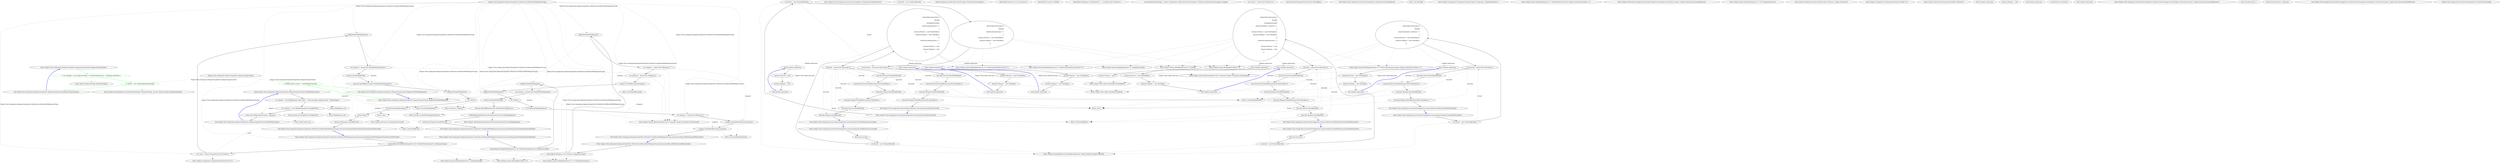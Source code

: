 digraph  {
m0_0 [cluster="Ninject.Tests.Integration.RequestScopeTests.RequestScopeContext.RequestScopeContext()", file="GenericBindings.cs", label="Entry Ninject.Tests.Integration.RequestScopeTests.RequestScopeContext.RequestScopeContext()", span="16-16"];
m0_1 [cluster="Ninject.Tests.Integration.RequestScopeTests.RequestScopeContext.RequestScopeContext()", color=green, community=0, file="GenericBindings.cs", label="0: var settings = new NinjectSettings { CachePruningInterval = TimeSpan.MaxValue }", span="18-18"];
m0_2 [cluster="Ninject.Tests.Integration.RequestScopeTests.RequestScopeContext.RequestScopeContext()", color=green, community=0, file="GenericBindings.cs", label="0: kernel = new StandardKernel(settings)", span="19-19"];
m0_3 [cluster="Ninject.Tests.Integration.RequestScopeTests.RequestScopeContext.RequestScopeContext()", file="GenericBindings.cs", label="Exit Ninject.Tests.Integration.RequestScopeTests.RequestScopeContext.RequestScopeContext()", span="16-16"];
m0_66 [cluster="Ninject.OnePerRequestModule.DeactivateInstancesForCurrentHttpRequest()", file="GenericBindings.cs", label="Entry Ninject.OnePerRequestModule.DeactivateInstancesForCurrentHttpRequest()", span="59-59"];
m0_17 [cluster="HttpContext.cstr", file="GenericBindings.cs", label="Entry HttpContext.cstr", span=""];
m0_9 [cluster="Ninject.Tests.Integration.RequestScopeTests.RequestScopeContext.GetFakeHttpContext()", file="GenericBindings.cs", label="Entry Ninject.Tests.Integration.RequestScopeTests.RequestScopeContext.GetFakeHttpContext()", span="27-27"];
m0_10 [cluster="Ninject.Tests.Integration.RequestScopeTests.RequestScopeContext.GetFakeHttpContext()", file="GenericBindings.cs", label="var request = new HttpRequest(''index.html'', ''http://example.org/index.html'', String.Empty)", span="29-29"];
m0_12 [cluster="Ninject.Tests.Integration.RequestScopeTests.RequestScopeContext.GetFakeHttpContext()", file="GenericBindings.cs", label="return new HttpContext(request, response);", span="31-31"];
m0_11 [cluster="Ninject.Tests.Integration.RequestScopeTests.RequestScopeContext.GetFakeHttpContext()", file="GenericBindings.cs", label="var response = new HttpResponse(new StringWriter())", span="30-30"];
m0_13 [cluster="Ninject.Tests.Integration.RequestScopeTests.RequestScopeContext.GetFakeHttpContext()", file="GenericBindings.cs", label="Exit Ninject.Tests.Integration.RequestScopeTests.RequestScopeContext.GetFakeHttpContext()", span="27-27"];
m0_39 [cluster="Ninject.Tests.Integration.RequestScopeTests.WhenServiceIsBoundWithRequestScope.InstancesAreDisposedWhenRequestEndsAndCacheIsPruned()", file="GenericBindings.cs", label="Entry Ninject.Tests.Integration.RequestScopeTests.WhenServiceIsBoundWithRequestScope.InstancesAreDisposedWhenRequestEndsAndCacheIsPruned()", span="61-61"];
m0_42 [cluster="Ninject.Tests.Integration.RequestScopeTests.WhenServiceIsBoundWithRequestScope.InstancesAreDisposedWhenRequestEndsAndCacheIsPruned()", file="GenericBindings.cs", label="BeginNewFakeWebRequest()", span="66-66"];
m0_46 [cluster="Ninject.Tests.Integration.RequestScopeTests.WhenServiceIsBoundWithRequestScope.InstancesAreDisposedWhenRequestEndsAndCacheIsPruned()", file="GenericBindings.cs", label="BeginNewFakeWebRequest()", span="73-73"];
m0_41 [cluster="Ninject.Tests.Integration.RequestScopeTests.WhenServiceIsBoundWithRequestScope.InstancesAreDisposedWhenRequestEndsAndCacheIsPruned()", file="GenericBindings.cs", label="var cache = kernel.Components.Get<ICache>()", span="64-64"];
m0_43 [cluster="Ninject.Tests.Integration.RequestScopeTests.WhenServiceIsBoundWithRequestScope.InstancesAreDisposedWhenRequestEndsAndCacheIsPruned()", file="GenericBindings.cs", label="var instance = kernel.Get<INotifyWhenDisposed>()", span="68-68"];
m0_45 [cluster="Ninject.Tests.Integration.RequestScopeTests.WhenServiceIsBoundWithRequestScope.InstancesAreDisposedWhenRequestEndsAndCacheIsPruned()", file="GenericBindings.cs", label="instance.ShouldBeInstanceOf<NotifiesWhenDisposed>()", span="71-71"];
m0_47 [cluster="Ninject.Tests.Integration.RequestScopeTests.WhenServiceIsBoundWithRequestScope.InstancesAreDisposedWhenRequestEndsAndCacheIsPruned()", file="GenericBindings.cs", label="GC.Collect()", span="75-75"];
m0_40 [cluster="Ninject.Tests.Integration.RequestScopeTests.WhenServiceIsBoundWithRequestScope.InstancesAreDisposedWhenRequestEndsAndCacheIsPruned()", file="GenericBindings.cs", label="kernel.Bind<INotifyWhenDisposed>().To<NotifiesWhenDisposed>().InRequestScope()", span="63-63"];
m0_49 [cluster="Ninject.Tests.Integration.RequestScopeTests.WhenServiceIsBoundWithRequestScope.InstancesAreDisposedWhenRequestEndsAndCacheIsPruned()", file="GenericBindings.cs", label="cache.Prune()", span="78-78"];
m0_44 [cluster="Ninject.Tests.Integration.RequestScopeTests.WhenServiceIsBoundWithRequestScope.InstancesAreDisposedWhenRequestEndsAndCacheIsPruned()", file="GenericBindings.cs", label="instance.ShouldNotBeNull()", span="70-70"];
m0_50 [cluster="Ninject.Tests.Integration.RequestScopeTests.WhenServiceIsBoundWithRequestScope.InstancesAreDisposedWhenRequestEndsAndCacheIsPruned()", file="GenericBindings.cs", label="instance.IsDisposed.ShouldBeTrue()", span="80-80"];
m0_48 [cluster="Ninject.Tests.Integration.RequestScopeTests.WhenServiceIsBoundWithRequestScope.InstancesAreDisposedWhenRequestEndsAndCacheIsPruned()", file="GenericBindings.cs", label="GC.WaitForPendingFinalizers()", span="76-76"];
m0_51 [cluster="Ninject.Tests.Integration.RequestScopeTests.WhenServiceIsBoundWithRequestScope.InstancesAreDisposedWhenRequestEndsAndCacheIsPruned()", file="GenericBindings.cs", label="Exit Ninject.Tests.Integration.RequestScopeTests.WhenServiceIsBoundWithRequestScope.InstancesAreDisposedWhenRequestEndsAndCacheIsPruned()", span="61-61"];
m0_54 [cluster="Unk.>", file="GenericBindings.cs", label="Entry Unk.>", span=""];
m0_33 [cluster="Ninject.Syntax.IBindingInSyntax<T>.InRequestScope()", file="GenericBindings.cs", label="Entry Ninject.Syntax.IBindingInSyntax<T>.InRequestScope()", span="183-183"];
m0_52 [cluster="Ninject.Components.IComponentContainer.Get<T>()", file="GenericBindings.cs", label="Entry Ninject.Components.IComponentContainer.Get<T>()", span="52-52"];
m0_31 [cluster="Ninject.Syntax.BindingRoot.Bind<T>()", file="GenericBindings.cs", label="Entry Ninject.Syntax.BindingRoot.Bind<T>()", span="27-27"];
m0_53 [cluster="Unk.ShouldNotBeNull", file="GenericBindings.cs", label="Entry Unk.ShouldNotBeNull", span=""];
m0_14 [cluster="HttpRequest.cstr", file="GenericBindings.cs", label="Entry HttpRequest.cstr", span=""];
m0_32 [cluster="Ninject.Syntax.IBindingToSyntax<T>.To<TImplementation>()", file="GenericBindings.cs", label="Entry Ninject.Syntax.IBindingToSyntax<T>.To<TImplementation>()", span="40-40"];
m0_15 [cluster="HttpResponse.cstr", file="GenericBindings.cs", label="Entry HttpResponse.cstr", span=""];
m0_57 [cluster="Ninject.Tests.Integration.RequestScopeTests.WhenServiceIsBoundWithRequestScope.InstancesAreDisposedViaOnePerRequestModule()", file="GenericBindings.cs", label="Entry Ninject.Tests.Integration.RequestScopeTests.WhenServiceIsBoundWithRequestScope.InstancesAreDisposedViaOnePerRequestModule()", span="84-84"];
m0_59 [cluster="Ninject.Tests.Integration.RequestScopeTests.WhenServiceIsBoundWithRequestScope.InstancesAreDisposedViaOnePerRequestModule()", file="GenericBindings.cs", label="BeginNewFakeWebRequest()", span="88-88"];
m0_58 [cluster="Ninject.Tests.Integration.RequestScopeTests.WhenServiceIsBoundWithRequestScope.InstancesAreDisposedViaOnePerRequestModule()", file="GenericBindings.cs", label="kernel.Bind<INotifyWhenDisposed>().To<NotifiesWhenDisposed>().InRequestScope()", span="86-86"];
m0_60 [cluster="Ninject.Tests.Integration.RequestScopeTests.WhenServiceIsBoundWithRequestScope.InstancesAreDisposedViaOnePerRequestModule()", file="GenericBindings.cs", label="var instance = kernel.Get<INotifyWhenDisposed>()", span="90-90"];
m0_61 [cluster="Ninject.Tests.Integration.RequestScopeTests.WhenServiceIsBoundWithRequestScope.InstancesAreDisposedViaOnePerRequestModule()", file="GenericBindings.cs", label="instance.ShouldNotBeNull()", span="92-92"];
m0_62 [cluster="Ninject.Tests.Integration.RequestScopeTests.WhenServiceIsBoundWithRequestScope.InstancesAreDisposedViaOnePerRequestModule()", file="GenericBindings.cs", label="instance.ShouldBeInstanceOf<NotifiesWhenDisposed>()", span="93-93"];
m0_64 [cluster="Ninject.Tests.Integration.RequestScopeTests.WhenServiceIsBoundWithRequestScope.InstancesAreDisposedViaOnePerRequestModule()", file="GenericBindings.cs", label="instance.IsDisposed.ShouldBeTrue()", span="97-97"];
m0_63 [cluster="Ninject.Tests.Integration.RequestScopeTests.WhenServiceIsBoundWithRequestScope.InstancesAreDisposedViaOnePerRequestModule()", file="GenericBindings.cs", label="OnePerRequestModule.DeactivateInstancesForCurrentHttpRequest()", span="95-95"];
m0_65 [cluster="Ninject.Tests.Integration.RequestScopeTests.WhenServiceIsBoundWithRequestScope.InstancesAreDisposedViaOnePerRequestModule()", file="GenericBindings.cs", label="Exit Ninject.Tests.Integration.RequestScopeTests.WhenServiceIsBoundWithRequestScope.InstancesAreDisposedViaOnePerRequestModule()", span="84-84"];
m0_5 [cluster="Ninject.StandardKernel.StandardKernel(Ninject.INinjectSettings, params Ninject.Modules.INinjectModule[])", file="GenericBindings.cs", label="Entry Ninject.StandardKernel.StandardKernel(Ninject.INinjectSettings, params Ninject.Modules.INinjectModule[])", span="43-43"];
m0_34 [cluster="Ninject.Syntax.IResolutionRoot.Get<T>(params Ninject.Parameters.IParameter[])", file="GenericBindings.cs", label="Entry Ninject.Syntax.IResolutionRoot.Get<T>(params Ninject.Parameters.IParameter[])", span="34-34"];
m0_35 [cluster="Unk.ShouldBeSameAs", file="GenericBindings.cs", label="Entry Unk.ShouldBeSameAs", span=""];
m0_38 [cluster="Unk.ShouldNotBeSameAs", file="GenericBindings.cs", label="Entry Unk.ShouldNotBeSameAs", span=""];
m0_18 [cluster="Ninject.Tests.Integration.RequestScopeTests.WhenServiceIsBoundWithRequestScope.InstancesAreReusedWithinSameHttpContext()", file="GenericBindings.cs", label="Entry Ninject.Tests.Integration.RequestScopeTests.WhenServiceIsBoundWithRequestScope.InstancesAreReusedWithinSameHttpContext()", span="38-38"];
m0_20 [cluster="Ninject.Tests.Integration.RequestScopeTests.WhenServiceIsBoundWithRequestScope.InstancesAreReusedWithinSameHttpContext()", file="GenericBindings.cs", label="BeginNewFakeWebRequest()", span="42-42"];
m0_24 [cluster="Ninject.Tests.Integration.RequestScopeTests.WhenServiceIsBoundWithRequestScope.InstancesAreReusedWithinSameHttpContext()", file="GenericBindings.cs", label="BeginNewFakeWebRequest()", span="49-49"];
m0_19 [cluster="Ninject.Tests.Integration.RequestScopeTests.WhenServiceIsBoundWithRequestScope.InstancesAreReusedWithinSameHttpContext()", file="GenericBindings.cs", label="kernel.Bind<IWeapon>().To<Sword>().InRequestScope()", span="40-40"];
m0_21 [cluster="Ninject.Tests.Integration.RequestScopeTests.WhenServiceIsBoundWithRequestScope.InstancesAreReusedWithinSameHttpContext()", file="GenericBindings.cs", label="var weapon1 = kernel.Get<IWeapon>()", span="44-44"];
m0_23 [cluster="Ninject.Tests.Integration.RequestScopeTests.WhenServiceIsBoundWithRequestScope.InstancesAreReusedWithinSameHttpContext()", file="GenericBindings.cs", label="weapon1.ShouldBeSameAs(weapon2)", span="47-47"];
m0_25 [cluster="Ninject.Tests.Integration.RequestScopeTests.WhenServiceIsBoundWithRequestScope.InstancesAreReusedWithinSameHttpContext()", file="GenericBindings.cs", label="GC.Collect()", span="51-51"];
m0_22 [cluster="Ninject.Tests.Integration.RequestScopeTests.WhenServiceIsBoundWithRequestScope.InstancesAreReusedWithinSameHttpContext()", file="GenericBindings.cs", label="var weapon2 = kernel.Get<IWeapon>()", span="45-45"];
m0_27 [cluster="Ninject.Tests.Integration.RequestScopeTests.WhenServiceIsBoundWithRequestScope.InstancesAreReusedWithinSameHttpContext()", file="GenericBindings.cs", label="var weapon3 = kernel.Get<IWeapon>()", span="54-54"];
m0_28 [cluster="Ninject.Tests.Integration.RequestScopeTests.WhenServiceIsBoundWithRequestScope.InstancesAreReusedWithinSameHttpContext()", file="GenericBindings.cs", label="weapon3.ShouldNotBeSameAs(weapon1)", span="56-56"];
m0_26 [cluster="Ninject.Tests.Integration.RequestScopeTests.WhenServiceIsBoundWithRequestScope.InstancesAreReusedWithinSameHttpContext()", file="GenericBindings.cs", label="GC.WaitForPendingFinalizers()", span="52-52"];
m0_29 [cluster="Ninject.Tests.Integration.RequestScopeTests.WhenServiceIsBoundWithRequestScope.InstancesAreReusedWithinSameHttpContext()", file="GenericBindings.cs", label="weapon3.ShouldNotBeSameAs(weapon2)", span="57-57"];
m0_30 [cluster="Ninject.Tests.Integration.RequestScopeTests.WhenServiceIsBoundWithRequestScope.InstancesAreReusedWithinSameHttpContext()", file="GenericBindings.cs", label="Exit Ninject.Tests.Integration.RequestScopeTests.WhenServiceIsBoundWithRequestScope.InstancesAreReusedWithinSameHttpContext()", span="38-38"];
m0_36 [cluster="System.GC.Collect()", file="GenericBindings.cs", label="Entry System.GC.Collect()", span="0-0"];
m0_37 [cluster="System.GC.WaitForPendingFinalizers()", file="GenericBindings.cs", label="Entry System.GC.WaitForPendingFinalizers()", span="0-0"];
m0_16 [cluster="System.IO.StringWriter.StringWriter()", file="GenericBindings.cs", label="Entry System.IO.StringWriter.StringWriter()", span="0-0"];
m0_56 [cluster="Unk.ShouldBeTrue", file="GenericBindings.cs", label="Entry Unk.ShouldBeTrue", span=""];
m0_4 [cluster="Ninject.NinjectSettings.NinjectSettings()", file="GenericBindings.cs", label="Entry Ninject.NinjectSettings.NinjectSettings()", span="19-19"];
m0_55 [cluster="Ninject.Activation.Caching.ICache.Prune()", file="GenericBindings.cs", label="Entry Ninject.Activation.Caching.ICache.Prune()", span="50-50"];
m0_6 [cluster="Ninject.Tests.Integration.RequestScopeTests.RequestScopeContext.BeginNewFakeWebRequest()", file="GenericBindings.cs", label="Entry Ninject.Tests.Integration.RequestScopeTests.RequestScopeContext.BeginNewFakeWebRequest()", span="22-22"];
m0_7 [cluster="Ninject.Tests.Integration.RequestScopeTests.RequestScopeContext.BeginNewFakeWebRequest()", color=green, community=0, file="GenericBindings.cs", label="0: HttpContext.Current = GetFakeHttpContext()", span="24-24"];
m0_8 [cluster="Ninject.Tests.Integration.RequestScopeTests.RequestScopeContext.BeginNewFakeWebRequest()", file="GenericBindings.cs", label="Exit Ninject.Tests.Integration.RequestScopeTests.RequestScopeContext.BeginNewFakeWebRequest()", span="22-22"];
m0_67 [file="GenericBindings.cs", label="Ninject.Tests.Integration.RequestScopeTests.RequestScopeContext", span=""];
m0_68 [file="GenericBindings.cs", label="Ninject.Tests.Integration.RequestScopeTests.WhenServiceIsBoundWithRequestScope", span=""];
m2_49 [cluster="Ninject.Syntax.IBindingOnSyntax<T>.OnDeactivation(System.Action<T>)", file="IResolutionRoot.cs", label="Entry Ninject.Syntax.IBindingOnSyntax<T>.OnDeactivation(System.Action<T>)", span="277-277"];
m2_79 [cluster="Ninject.Tests.Integration.ActivationStrategyTests.ObjectsActivatedOnlyOnce()", file="IResolutionRoot.cs", label="Entry Ninject.Tests.Integration.ActivationStrategyTests.ObjectsActivatedOnlyOnce()", span="114-114"];
m2_80 [cluster="Ninject.Tests.Integration.ActivationStrategyTests.ObjectsActivatedOnlyOnce()", file="IResolutionRoot.cs", label="var kernel = new StandardKernel()", span="116-116"];
m2_81 [cluster="Ninject.Tests.Integration.ActivationStrategyTests.ObjectsActivatedOnlyOnce()", file="IResolutionRoot.cs", label="kernel.Components.Add<IActivationStrategy, TestActivationStrategy>()", span="118-118"];
m2_82 [cluster="Ninject.Tests.Integration.ActivationStrategyTests.ObjectsActivatedOnlyOnce()", file="IResolutionRoot.cs", label="kernel.Bind<IWarrior>().To<Samurai>()", span="119-119"];
m2_83 [cluster="Ninject.Tests.Integration.ActivationStrategyTests.ObjectsActivatedOnlyOnce()", file="IResolutionRoot.cs", label="kernel.Bind<Sword>().ToSelf()", span="120-120"];
m2_84 [cluster="Ninject.Tests.Integration.ActivationStrategyTests.ObjectsActivatedOnlyOnce()", file="IResolutionRoot.cs", label="kernel.Bind<IWeapon>().ToMethod(ctx => ctx.Kernel.Get<Sword>())", span="121-121"];
m2_85 [cluster="Ninject.Tests.Integration.ActivationStrategyTests.ObjectsActivatedOnlyOnce()", file="IResolutionRoot.cs", label="var testActivationStrategy = kernel.Components.GetAll<IActivationStrategy>().OfType<TestActivationStrategy>().Single()", span="122-122"];
m2_86 [cluster="Ninject.Tests.Integration.ActivationStrategyTests.ObjectsActivatedOnlyOnce()", file="IResolutionRoot.cs", label="var warrior = kernel.Get<IWarrior>()", span="124-124"];
m2_87 [cluster="Ninject.Tests.Integration.ActivationStrategyTests.ObjectsActivatedOnlyOnce()", file="IResolutionRoot.cs", label="testActivationStrategy.ActivationCount.ShouldBe(2)", span="126-126"];
m2_88 [cluster="Ninject.Tests.Integration.ActivationStrategyTests.ObjectsActivatedOnlyOnce()", file="IResolutionRoot.cs", label="Exit Ninject.Tests.Integration.ActivationStrategyTests.ObjectsActivatedOnlyOnce()", span="114-114"];
m2_22 [cluster="Ninject.Tests.Integration.ActivationStrategyTests.InstanceIsActivatedOnCreationWithContext()", file="IResolutionRoot.cs", label="Entry Ninject.Tests.Integration.ActivationStrategyTests.InstanceIsActivatedOnCreationWithContext()", span="33-33"];
m2_23 [cluster="Ninject.Tests.Integration.ActivationStrategyTests.InstanceIsActivatedOnCreationWithContext()", file="IResolutionRoot.cs", label="var kernel = new StandardKernel()", span="35-35"];
m2_24 [cluster="Ninject.Tests.Integration.ActivationStrategyTests.InstanceIsActivatedOnCreationWithContext()", file="IResolutionRoot.cs", label="kernel.Bind<Barracks>()\r\n                    .ToSelf()\r\n                    .OnActivation((ctx, instance) =>\r\n                    {\r\n                        instance.Warrior = new FootSoldier();\r\n                        instance.Weapon = new Shuriken();\r\n                    })", span="37-43"];
m2_25 [cluster="Ninject.Tests.Integration.ActivationStrategyTests.InstanceIsActivatedOnCreationWithContext()", file="IResolutionRoot.cs", label="var barracks = kernel.Get<Barracks>()", span="45-45"];
m2_26 [cluster="Ninject.Tests.Integration.ActivationStrategyTests.InstanceIsActivatedOnCreationWithContext()", file="IResolutionRoot.cs", label="barracks.Warrior.ShouldNotBeNull()", span="46-46"];
m2_27 [cluster="Ninject.Tests.Integration.ActivationStrategyTests.InstanceIsActivatedOnCreationWithContext()", file="IResolutionRoot.cs", label="barracks.Warrior.ShouldBeInstanceOf<FootSoldier>()", span="47-47"];
m2_28 [cluster="Ninject.Tests.Integration.ActivationStrategyTests.InstanceIsActivatedOnCreationWithContext()", file="IResolutionRoot.cs", label="barracks.Weapon.ShouldNotBeNull()", span="48-48"];
m2_29 [cluster="Ninject.Tests.Integration.ActivationStrategyTests.InstanceIsActivatedOnCreationWithContext()", file="IResolutionRoot.cs", label="barracks.Weapon.ShouldBeInstanceOf<Shuriken>()", span="49-49"];
m2_30 [cluster="Ninject.Tests.Integration.ActivationStrategyTests.InstanceIsActivatedOnCreationWithContext()", file="IResolutionRoot.cs", label="Exit Ninject.Tests.Integration.ActivationStrategyTests.InstanceIsActivatedOnCreationWithContext()", span="33-33"];
m2_15 [cluster="Unk.>", file="IResolutionRoot.cs", label="Entry Unk.>", span=""];
m2_95 [cluster="Unk.ShouldBe", file="IResolutionRoot.cs", label="Entry Unk.ShouldBe", span=""];
m2_48 [cluster="Ninject.Syntax.IBindingInSyntax<T>.InSingletonScope()", file="IResolutionRoot.cs", label="Entry Ninject.Syntax.IBindingInSyntax<T>.InSingletonScope()", span="165-165"];
m2_10 [cluster="Ninject.Syntax.BindingRoot.Bind<T>()", file="IResolutionRoot.cs", label="Entry Ninject.Syntax.BindingRoot.Bind<T>()", span="27-27"];
m2_89 [cluster="Ninject.Components.IComponentContainer.Add<TComponent, TImplementation>()", file="IResolutionRoot.cs", label="Entry Ninject.Components.IComponentContainer.Add<TComponent, TImplementation>()", span="31-31"];
m2_91 [cluster="Ninject.Syntax.IBindingToSyntax<T>.ToMethod(System.Func<Ninject.Activation.IContext, T>)", file="IResolutionRoot.cs", label="Entry Ninject.Syntax.IBindingToSyntax<T>.ToMethod(System.Func<Ninject.Activation.IContext, T>)", span="72-72"];
m2_14 [cluster="Unk.ShouldNotBeNull", file="IResolutionRoot.cs", label="Entry Unk.ShouldNotBeNull", span=""];
m2_103 [cluster="Ninject.Activation.Strategies.ActivationStrategy.Activate(Ninject.Activation.IContext, Ninject.Activation.InstanceReference)", file="IResolutionRoot.cs", label="Entry Ninject.Activation.Strategies.ActivationStrategy.Activate(Ninject.Activation.IContext, Ninject.Activation.InstanceReference)", span="27-27"];
m2_90 [cluster="Ninject.Syntax.IBindingToSyntax<T>.To<TImplementation>()", file="IResolutionRoot.cs", label="Entry Ninject.Syntax.IBindingToSyntax<T>.To<TImplementation>()", span="40-40"];
m2_94 [cluster="System.Collections.Generic.IEnumerable<TSource>.Single<TSource>()", file="IResolutionRoot.cs", label="Entry System.Collections.Generic.IEnumerable<TSource>.Single<TSource>()", span="0-0"];
m2_31 [cluster="Ninject.Syntax.IBindingOnSyntax<T>.OnActivation(System.Action<Ninject.Activation.IContext, T>)", file="IResolutionRoot.cs", label="Entry Ninject.Syntax.IBindingOnSyntax<T>.OnActivation(System.Action<Ninject.Activation.IContext, T>)", span="271-271"];
m2_0 [cluster="Ninject.Tests.Integration.ActivationStrategyTests.InstanceIsActivatedOnCreation()", file="IResolutionRoot.cs", label="Entry Ninject.Tests.Integration.ActivationStrategyTests.InstanceIsActivatedOnCreation()", span="12-12"];
m2_1 [cluster="Ninject.Tests.Integration.ActivationStrategyTests.InstanceIsActivatedOnCreation()", file="IResolutionRoot.cs", label="var kernel = new StandardKernel()", span="14-14"];
m2_2 [cluster="Ninject.Tests.Integration.ActivationStrategyTests.InstanceIsActivatedOnCreation()", file="IResolutionRoot.cs", label="kernel.Bind<Barracks>()\r\n                    .ToSelf()\r\n                    .OnActivation(instance =>\r\n                                    {\r\n                                        instance.Warrior = new FootSoldier();\r\n                                        instance.Weapon = new Shuriken();\r\n                                    })", span="16-22"];
m2_3 [cluster="Ninject.Tests.Integration.ActivationStrategyTests.InstanceIsActivatedOnCreation()", file="IResolutionRoot.cs", label="var barracks = kernel.Get<Barracks>()", span="24-24"];
m2_4 [cluster="Ninject.Tests.Integration.ActivationStrategyTests.InstanceIsActivatedOnCreation()", file="IResolutionRoot.cs", label="barracks.Warrior.ShouldNotBeNull()", span="25-25"];
m2_5 [cluster="Ninject.Tests.Integration.ActivationStrategyTests.InstanceIsActivatedOnCreation()", file="IResolutionRoot.cs", label="barracks.Warrior.ShouldBeInstanceOf<FootSoldier>()", span="26-26"];
m2_6 [cluster="Ninject.Tests.Integration.ActivationStrategyTests.InstanceIsActivatedOnCreation()", file="IResolutionRoot.cs", label="barracks.Weapon.ShouldNotBeNull()", span="27-27"];
m2_7 [cluster="Ninject.Tests.Integration.ActivationStrategyTests.InstanceIsActivatedOnCreation()", file="IResolutionRoot.cs", label="barracks.Weapon.ShouldBeInstanceOf<Shuriken>()", span="28-28"];
m2_8 [cluster="Ninject.Tests.Integration.ActivationStrategyTests.InstanceIsActivatedOnCreation()", file="IResolutionRoot.cs", label="Exit Ninject.Tests.Integration.ActivationStrategyTests.InstanceIsActivatedOnCreation()", span="12-12"];
m2_92 [cluster="Ninject.Components.IComponentContainer.GetAll<T>()", file="IResolutionRoot.cs", label="Entry Ninject.Components.IComponentContainer.GetAll<T>()", span="59-59"];
m2_9 [cluster="Ninject.StandardKernel.StandardKernel(params Ninject.Modules.INinjectModule[])", file="IResolutionRoot.cs", label="Entry Ninject.StandardKernel.StandardKernel(params Ninject.Modules.INinjectModule[])", span="36-36"];
m2_21 [cluster="Ninject.Tests.Fakes.Shuriken.Shuriken()", file="IResolutionRoot.cs", label="Entry Ninject.Tests.Fakes.Shuriken.Shuriken()", span="4-4"];
m2_13 [cluster="Ninject.Syntax.IResolutionRoot.Get<T>(params Ninject.Parameters.IParameter[])", file="IResolutionRoot.cs", label="Entry Ninject.Syntax.IResolutionRoot.Get<T>(params Ninject.Parameters.IParameter[])", span="34-34"];
m2_11 [cluster="Ninject.Syntax.IBindingToSyntax<T>.ToSelf()", file="IResolutionRoot.cs", label="Entry Ninject.Syntax.IBindingToSyntax<T>.ToSelf()", span="34-34"];
m2_12 [cluster="Ninject.Syntax.IBindingOnSyntax<T>.OnActivation(System.Action<T>)", file="IResolutionRoot.cs", label="Entry Ninject.Syntax.IBindingOnSyntax<T>.OnActivation(System.Action<T>)", span="266-266"];
m2_93 [cluster="System.Collections.IEnumerable.OfType<TResult>()", file="IResolutionRoot.cs", label="Entry System.Collections.IEnumerable.OfType<TResult>()", span="0-0"];
m2_96 [cluster="lambda expression", file="IResolutionRoot.cs", label="Entry lambda expression", span="121-121"];
m2_16 [cluster="lambda expression", file="IResolutionRoot.cs", label="Entry lambda expression", span="18-22"];
m2_17 [cluster="lambda expression", file="IResolutionRoot.cs", label="instance.Warrior = new FootSoldier()", span="20-20"];
m2_18 [cluster="lambda expression", file="IResolutionRoot.cs", label="instance.Weapon = new Shuriken()", span="21-21"];
m2_19 [cluster="lambda expression", file="IResolutionRoot.cs", label="Exit lambda expression", span="18-22"];
m2_32 [cluster="lambda expression", file="IResolutionRoot.cs", label="Entry lambda expression", span="39-43"];
m2_33 [cluster="lambda expression", file="IResolutionRoot.cs", label="instance.Warrior = new FootSoldier()", span="41-41"];
m2_34 [cluster="lambda expression", file="IResolutionRoot.cs", label="instance.Weapon = new Shuriken()", span="42-42"];
m2_35 [cluster="lambda expression", file="IResolutionRoot.cs", label="Exit lambda expression", span="39-43"];
m2_51 [cluster="lambda expression", file="IResolutionRoot.cs", label="Entry lambda expression", span="62-66"];
m2_55 [cluster="lambda expression", file="IResolutionRoot.cs", label="Entry lambda expression", span="67-71"];
m2_52 [cluster="lambda expression", file="IResolutionRoot.cs", label="instance.Warrior = new FootSoldier()", span="64-64"];
m2_53 [cluster="lambda expression", file="IResolutionRoot.cs", label="instance.Weapon = new Shuriken()", span="65-65"];
m2_54 [cluster="lambda expression", file="IResolutionRoot.cs", label="Exit lambda expression", span="62-66"];
m2_56 [cluster="lambda expression", file="IResolutionRoot.cs", label="instance.Warrior = null", span="69-69"];
m2_57 [cluster="lambda expression", file="IResolutionRoot.cs", label="instance.Weapon = null", span="70-70"];
m2_58 [cluster="lambda expression", file="IResolutionRoot.cs", label="Exit lambda expression", span="67-71"];
m2_71 [cluster="lambda expression", file="IResolutionRoot.cs", label="Entry lambda expression", span="92-96"];
m2_75 [cluster="lambda expression", file="IResolutionRoot.cs", label="Entry lambda expression", span="97-101"];
m2_72 [cluster="lambda expression", file="IResolutionRoot.cs", label="instance.Warrior = new FootSoldier()", span="94-94"];
m2_73 [cluster="lambda expression", file="IResolutionRoot.cs", label="instance.Weapon = new Shuriken()", span="95-95"];
m2_74 [cluster="lambda expression", file="IResolutionRoot.cs", label="Exit lambda expression", span="92-96"];
m2_76 [cluster="lambda expression", file="IResolutionRoot.cs", label="instance.Warrior = null", span="99-99"];
m2_77 [cluster="lambda expression", file="IResolutionRoot.cs", label="instance.Weapon = null", span="100-100"];
m2_78 [cluster="lambda expression", file="IResolutionRoot.cs", label="Exit lambda expression", span="97-101"];
m2_97 [cluster="lambda expression", file="IResolutionRoot.cs", label="ctx.Kernel.Get<Sword>()", span="121-121"];
m2_98 [cluster="lambda expression", file="IResolutionRoot.cs", label="Exit lambda expression", span="121-121"];
m2_20 [cluster="Ninject.Tests.Fakes.FootSoldier.FootSoldier()", file="IResolutionRoot.cs", label="Entry Ninject.Tests.Fakes.FootSoldier.FootSoldier()", span="2-2"];
m2_36 [cluster="Ninject.Tests.Integration.ActivationStrategyTests.InstanceIsDeactivatedWhenItLeavesScope()", file="IResolutionRoot.cs", label="Entry Ninject.Tests.Integration.ActivationStrategyTests.InstanceIsDeactivatedWhenItLeavesScope()", span="54-54"];
m2_37 [cluster="Ninject.Tests.Integration.ActivationStrategyTests.InstanceIsDeactivatedWhenItLeavesScope()", file="IResolutionRoot.cs", label="Barracks barracks", span="56-56"];
m2_38 [cluster="Ninject.Tests.Integration.ActivationStrategyTests.InstanceIsDeactivatedWhenItLeavesScope()", file="IResolutionRoot.cs", label="var kernel = new StandardKernel()", span="57-57"];
m2_39 [cluster="Ninject.Tests.Integration.ActivationStrategyTests.InstanceIsDeactivatedWhenItLeavesScope()", file="IResolutionRoot.cs", label="kernel.Bind<Barracks>()\r\n                    .ToSelf()\r\n                    .InSingletonScope()\r\n                    .OnActivation(instance =>\r\n                                    {\r\n                                        instance.Warrior = new FootSoldier();\r\n                                        instance.Weapon = new Shuriken();\r\n                                    })\r\n                    .OnDeactivation(instance =>\r\n                                    {\r\n                                        instance.Warrior = null;\r\n                                        instance.Weapon = null;\r\n                                    })", span="59-71"];
m2_40 [cluster="Ninject.Tests.Integration.ActivationStrategyTests.InstanceIsDeactivatedWhenItLeavesScope()", file="IResolutionRoot.cs", label="barracks = kernel.Get<Barracks>()", span="73-73"];
m2_41 [cluster="Ninject.Tests.Integration.ActivationStrategyTests.InstanceIsDeactivatedWhenItLeavesScope()", file="IResolutionRoot.cs", label="barracks.Warrior.ShouldNotBeNull()", span="74-74"];
m2_42 [cluster="Ninject.Tests.Integration.ActivationStrategyTests.InstanceIsDeactivatedWhenItLeavesScope()", file="IResolutionRoot.cs", label="barracks.Warrior.ShouldBeInstanceOf<FootSoldier>()", span="75-75"];
m2_43 [cluster="Ninject.Tests.Integration.ActivationStrategyTests.InstanceIsDeactivatedWhenItLeavesScope()", file="IResolutionRoot.cs", label="barracks.Weapon.ShouldNotBeNull()", span="76-76"];
m2_44 [cluster="Ninject.Tests.Integration.ActivationStrategyTests.InstanceIsDeactivatedWhenItLeavesScope()", file="IResolutionRoot.cs", label="barracks.Weapon.ShouldBeInstanceOf<Shuriken>()", span="77-77"];
m2_45 [cluster="Ninject.Tests.Integration.ActivationStrategyTests.InstanceIsDeactivatedWhenItLeavesScope()", file="IResolutionRoot.cs", label="barracks.Warrior.ShouldBeNull()", span="79-79"];
m2_46 [cluster="Ninject.Tests.Integration.ActivationStrategyTests.InstanceIsDeactivatedWhenItLeavesScope()", file="IResolutionRoot.cs", label="barracks.Weapon.ShouldBeNull()", span="80-80"];
m2_47 [cluster="Ninject.Tests.Integration.ActivationStrategyTests.InstanceIsDeactivatedWhenItLeavesScope()", file="IResolutionRoot.cs", label="Exit Ninject.Tests.Integration.ActivationStrategyTests.InstanceIsDeactivatedWhenItLeavesScope()", span="54-54"];
m2_59 [cluster="Ninject.Tests.Integration.ActivationStrategyTests.InstanceIsDeactivatedWhenItLeavesScopeWithContext()", file="IResolutionRoot.cs", label="Entry Ninject.Tests.Integration.ActivationStrategyTests.InstanceIsDeactivatedWhenItLeavesScopeWithContext()", span="84-84"];
m2_60 [cluster="Ninject.Tests.Integration.ActivationStrategyTests.InstanceIsDeactivatedWhenItLeavesScopeWithContext()", file="IResolutionRoot.cs", label="Barracks barracks", span="86-86"];
m2_61 [cluster="Ninject.Tests.Integration.ActivationStrategyTests.InstanceIsDeactivatedWhenItLeavesScopeWithContext()", file="IResolutionRoot.cs", label="var kernel = new StandardKernel()", span="87-87"];
m2_62 [cluster="Ninject.Tests.Integration.ActivationStrategyTests.InstanceIsDeactivatedWhenItLeavesScopeWithContext()", file="IResolutionRoot.cs", label="kernel.Bind<Barracks>()\r\n                    .ToSelf()\r\n                    .InSingletonScope()\r\n                    .OnActivation((ctx, instance) =>\r\n                    {\r\n                        instance.Warrior = new FootSoldier();\r\n                        instance.Weapon = new Shuriken();\r\n                    })\r\n                    .OnDeactivation(instance =>\r\n                    {\r\n                        instance.Warrior = null;\r\n                        instance.Weapon = null;\r\n                    })", span="89-101"];
m2_63 [cluster="Ninject.Tests.Integration.ActivationStrategyTests.InstanceIsDeactivatedWhenItLeavesScopeWithContext()", file="IResolutionRoot.cs", label="barracks = kernel.Get<Barracks>()", span="103-103"];
m2_64 [cluster="Ninject.Tests.Integration.ActivationStrategyTests.InstanceIsDeactivatedWhenItLeavesScopeWithContext()", file="IResolutionRoot.cs", label="barracks.Warrior.ShouldNotBeNull()", span="104-104"];
m2_65 [cluster="Ninject.Tests.Integration.ActivationStrategyTests.InstanceIsDeactivatedWhenItLeavesScopeWithContext()", file="IResolutionRoot.cs", label="barracks.Warrior.ShouldBeInstanceOf<FootSoldier>()", span="105-105"];
m2_66 [cluster="Ninject.Tests.Integration.ActivationStrategyTests.InstanceIsDeactivatedWhenItLeavesScopeWithContext()", file="IResolutionRoot.cs", label="barracks.Weapon.ShouldNotBeNull()", span="106-106"];
m2_67 [cluster="Ninject.Tests.Integration.ActivationStrategyTests.InstanceIsDeactivatedWhenItLeavesScopeWithContext()", file="IResolutionRoot.cs", label="barracks.Weapon.ShouldBeInstanceOf<Shuriken>()", span="107-107"];
m2_68 [cluster="Ninject.Tests.Integration.ActivationStrategyTests.InstanceIsDeactivatedWhenItLeavesScopeWithContext()", file="IResolutionRoot.cs", label="barracks.Warrior.ShouldBeNull()", span="109-109"];
m2_69 [cluster="Ninject.Tests.Integration.ActivationStrategyTests.InstanceIsDeactivatedWhenItLeavesScopeWithContext()", file="IResolutionRoot.cs", label="barracks.Weapon.ShouldBeNull()", span="110-110"];
m2_70 [cluster="Ninject.Tests.Integration.ActivationStrategyTests.InstanceIsDeactivatedWhenItLeavesScopeWithContext()", file="IResolutionRoot.cs", label="Exit Ninject.Tests.Integration.ActivationStrategyTests.InstanceIsDeactivatedWhenItLeavesScopeWithContext()", span="84-84"];
m2_50 [cluster="Unk.ShouldBeNull", file="IResolutionRoot.cs", label="Entry Unk.ShouldBeNull", span=""];
m2_99 [cluster="Ninject.Tests.Integration.ActivationStrategyTests.TestActivationStrategy.Activate(Ninject.Activation.IContext, Ninject.Activation.InstanceReference)", file="IResolutionRoot.cs", label="Entry Ninject.Tests.Integration.ActivationStrategyTests.TestActivationStrategy.Activate(Ninject.Activation.IContext, Ninject.Activation.InstanceReference)", span="142-142"];
m2_100 [cluster="Ninject.Tests.Integration.ActivationStrategyTests.TestActivationStrategy.Activate(Ninject.Activation.IContext, Ninject.Activation.InstanceReference)", file="IResolutionRoot.cs", label="this.activationCount++", span="144-144"];
m2_101 [cluster="Ninject.Tests.Integration.ActivationStrategyTests.TestActivationStrategy.Activate(Ninject.Activation.IContext, Ninject.Activation.InstanceReference)", file="IResolutionRoot.cs", label="base.Activate(context, reference)", span="145-145"];
m2_102 [cluster="Ninject.Tests.Integration.ActivationStrategyTests.TestActivationStrategy.Activate(Ninject.Activation.IContext, Ninject.Activation.InstanceReference)", file="IResolutionRoot.cs", label="Exit Ninject.Tests.Integration.ActivationStrategyTests.TestActivationStrategy.Activate(Ninject.Activation.IContext, Ninject.Activation.InstanceReference)", span="142-142"];
m2_104 [file="IResolutionRoot.cs", label="Ninject.Tests.Integration.ActivationStrategyTests.TestActivationStrategy", span=""];
m0_0 -> m0_1  [color=green, key=0, style=solid];
m0_1 -> m0_2  [color=green, key=0, style=solid];
m0_1 -> m0_4  [color=green, key=2, style=dotted];
m0_2 -> m0_3  [color=green, key=0, style=solid];
m0_2 -> m0_5  [color=green, key=2, style=dotted];
m0_3 -> m0_0  [color=blue, key=0, style=bold];
m0_9 -> m0_10  [key=0, style=solid];
m0_10 -> m0_11  [key=0, style=solid];
m0_10 -> m0_14  [key=2, style=dotted];
m0_10 -> m0_12  [color=darkseagreen4, key=1, label=request, style=dashed];
m0_12 -> m0_13  [key=0, style=solid];
m0_12 -> m0_17  [key=2, style=dotted];
m0_11 -> m0_12  [key=0, style=solid];
m0_11 -> m0_15  [key=2, style=dotted];
m0_11 -> m0_16  [key=2, style=dotted];
m0_13 -> m0_9  [color=blue, key=0, style=bold];
m0_39 -> m0_40  [key=0, style=solid];
m0_42 -> m0_6  [key=2, style=dotted];
m0_42 -> m0_43  [key=0, style=solid];
m0_46 -> m0_6  [key=2, style=dotted];
m0_46 -> m0_47  [key=0, style=solid];
m0_41 -> m0_42  [key=0, style=solid];
m0_41 -> m0_52  [key=2, style=dotted];
m0_41 -> m0_49  [color=darkseagreen4, key=1, label=cache, style=dashed];
m0_43 -> m0_44  [key=0, style=solid];
m0_43 -> m0_34  [key=2, style=dotted];
m0_43 -> m0_45  [color=darkseagreen4, key=1, label=instance, style=dashed];
m0_43 -> m0_50  [color=darkseagreen4, key=1, label=instance, style=dashed];
m0_45 -> m0_46  [key=0, style=solid];
m0_45 -> m0_54  [key=2, style=dotted];
m0_47 -> m0_48  [key=0, style=solid];
m0_47 -> m0_36  [key=2, style=dotted];
m0_40 -> m0_41  [key=0, style=solid];
m0_40 -> m0_31  [key=2, style=dotted];
m0_40 -> m0_32  [key=2, style=dotted];
m0_40 -> m0_33  [key=2, style=dotted];
m0_49 -> m0_50  [key=0, style=solid];
m0_49 -> m0_55  [key=2, style=dotted];
m0_44 -> m0_45  [key=0, style=solid];
m0_44 -> m0_53  [key=2, style=dotted];
m0_50 -> m0_51  [key=0, style=solid];
m0_50 -> m0_56  [key=2, style=dotted];
m0_48 -> m0_49  [key=0, style=solid];
m0_48 -> m0_37  [key=2, style=dotted];
m0_51 -> m0_39  [color=blue, key=0, style=bold];
m0_57 -> m0_58  [key=0, style=solid];
m0_59 -> m0_6  [key=2, style=dotted];
m0_59 -> m0_60  [key=0, style=solid];
m0_58 -> m0_59  [key=0, style=solid];
m0_58 -> m0_31  [key=2, style=dotted];
m0_58 -> m0_32  [key=2, style=dotted];
m0_58 -> m0_33  [key=2, style=dotted];
m0_60 -> m0_61  [key=0, style=solid];
m0_60 -> m0_34  [key=2, style=dotted];
m0_60 -> m0_62  [color=darkseagreen4, key=1, label=instance, style=dashed];
m0_60 -> m0_64  [color=darkseagreen4, key=1, label=instance, style=dashed];
m0_61 -> m0_62  [key=0, style=solid];
m0_61 -> m0_53  [key=2, style=dotted];
m0_62 -> m0_54  [key=2, style=dotted];
m0_62 -> m0_63  [key=0, style=solid];
m0_64 -> m0_65  [key=0, style=solid];
m0_64 -> m0_56  [key=2, style=dotted];
m0_63 -> m0_64  [key=0, style=solid];
m0_63 -> m0_66  [key=2, style=dotted];
m0_65 -> m0_57  [color=blue, key=0, style=bold];
m0_18 -> m0_19  [key=0, style=solid];
m0_20 -> m0_6  [key=2, style=dotted];
m0_20 -> m0_21  [key=0, style=solid];
m0_24 -> m0_6  [key=2, style=dotted];
m0_24 -> m0_25  [key=0, style=solid];
m0_19 -> m0_20  [key=0, style=solid];
m0_19 -> m0_31  [key=2, style=dotted];
m0_19 -> m0_32  [key=2, style=dotted];
m0_19 -> m0_33  [key=2, style=dotted];
m0_21 -> m0_22  [key=0, style=solid];
m0_21 -> m0_34  [key=2, style=dotted];
m0_21 -> m0_23  [color=darkseagreen4, key=1, label=weapon1, style=dashed];
m0_21 -> m0_28  [color=darkseagreen4, key=1, label=weapon1, style=dashed];
m0_23 -> m0_24  [key=0, style=solid];
m0_23 -> m0_35  [key=2, style=dotted];
m0_25 -> m0_26  [key=0, style=solid];
m0_25 -> m0_36  [key=2, style=dotted];
m0_22 -> m0_23  [key=0, style=solid];
m0_22 -> m0_34  [key=2, style=dotted];
m0_22 -> m0_29  [color=darkseagreen4, key=1, label=weapon2, style=dashed];
m0_27 -> m0_28  [key=0, style=solid];
m0_27 -> m0_34  [key=2, style=dotted];
m0_27 -> m0_29  [color=darkseagreen4, key=1, label=weapon3, style=dashed];
m0_28 -> m0_29  [key=0, style=solid];
m0_28 -> m0_38  [key=2, style=dotted];
m0_26 -> m0_27  [key=0, style=solid];
m0_26 -> m0_37  [key=2, style=dotted];
m0_29 -> m0_30  [key=0, style=solid];
m0_29 -> m0_38  [key=2, style=dotted];
m0_30 -> m0_18  [color=blue, key=0, style=bold];
m0_6 -> m0_7  [color=green, key=0, style=solid];
m0_7 -> m0_8  [color=green, key=0, style=solid];
m0_7 -> m0_9  [color=green, key=2, style=dotted];
m0_8 -> m0_6  [color=blue, key=0, style=bold];
m0_67 -> m0_2  [color=green, key=1, label="Ninject.Tests.Integration.RequestScopeTests.RequestScopeContext", style=dashed];
m0_67 -> m0_7  [color=green, key=1, label="Ninject.Tests.Integration.RequestScopeTests.RequestScopeContext", style=dashed];
m0_68 -> m0_20  [color=darkseagreen4, key=1, label="Ninject.Tests.Integration.RequestScopeTests.WhenServiceIsBoundWithRequestScope", style=dashed];
m0_68 -> m0_24  [color=darkseagreen4, key=1, label="Ninject.Tests.Integration.RequestScopeTests.WhenServiceIsBoundWithRequestScope", style=dashed];
m0_68 -> m0_42  [color=darkseagreen4, key=1, label="Ninject.Tests.Integration.RequestScopeTests.WhenServiceIsBoundWithRequestScope", style=dashed];
m0_68 -> m0_46  [color=darkseagreen4, key=1, label="Ninject.Tests.Integration.RequestScopeTests.WhenServiceIsBoundWithRequestScope", style=dashed];
m0_68 -> m0_59  [color=darkseagreen4, key=1, label="Ninject.Tests.Integration.RequestScopeTests.WhenServiceIsBoundWithRequestScope", style=dashed];
m0_68 -> m0_19  [color=darkseagreen4, key=1, label="Ninject.Tests.Integration.RequestScopeTests.WhenServiceIsBoundWithRequestScope", style=dashed];
m0_68 -> m0_21  [color=darkseagreen4, key=1, label="Ninject.Tests.Integration.RequestScopeTests.WhenServiceIsBoundWithRequestScope", style=dashed];
m0_68 -> m0_22  [color=darkseagreen4, key=1, label="Ninject.Tests.Integration.RequestScopeTests.WhenServiceIsBoundWithRequestScope", style=dashed];
m0_68 -> m0_27  [color=darkseagreen4, key=1, label="Ninject.Tests.Integration.RequestScopeTests.WhenServiceIsBoundWithRequestScope", style=dashed];
m0_68 -> m0_40  [color=darkseagreen4, key=1, label="Ninject.Tests.Integration.RequestScopeTests.WhenServiceIsBoundWithRequestScope", style=dashed];
m0_68 -> m0_41  [color=darkseagreen4, key=1, label="Ninject.Tests.Integration.RequestScopeTests.WhenServiceIsBoundWithRequestScope", style=dashed];
m0_68 -> m0_43  [color=darkseagreen4, key=1, label="Ninject.Tests.Integration.RequestScopeTests.WhenServiceIsBoundWithRequestScope", style=dashed];
m0_68 -> m0_58  [color=darkseagreen4, key=1, label="Ninject.Tests.Integration.RequestScopeTests.WhenServiceIsBoundWithRequestScope", style=dashed];
m0_68 -> m0_60  [color=darkseagreen4, key=1, label="Ninject.Tests.Integration.RequestScopeTests.WhenServiceIsBoundWithRequestScope", style=dashed];
m2_22 -> m2_23  [key=0, style=solid];
m2_23 -> m2_24  [key=0, style=solid];
m2_23 -> m2_9  [key=2, style=dotted];
m2_23 -> m2_25  [color=darkseagreen4, key=1, label=kernel, style=dashed];
m2_24 -> m2_25  [key=0, style=solid];
m2_24 -> m2_10  [key=2, style=dotted];
m2_24 -> m2_11  [key=2, style=dotted];
m2_24 -> m2_31  [key=2, style=dotted];
m2_24 -> m2_32  [color=darkseagreen4, key=1, label="lambda expression", style=dashed];
m2_25 -> m2_26  [key=0, style=solid];
m2_25 -> m2_13  [key=2, style=dotted];
m2_25 -> m2_27  [color=darkseagreen4, key=1, label=barracks, style=dashed];
m2_25 -> m2_28  [color=darkseagreen4, key=1, label=barracks, style=dashed];
m2_25 -> m2_29  [color=darkseagreen4, key=1, label=barracks, style=dashed];
m2_26 -> m2_27  [key=0, style=solid];
m2_26 -> m2_14  [key=2, style=dotted];
m2_27 -> m2_28  [key=0, style=solid];
m2_27 -> m2_15  [key=2, style=dotted];
m2_28 -> m2_29  [key=0, style=solid];
m2_28 -> m2_14  [key=2, style=dotted];
m2_29 -> m2_30  [key=0, style=solid];
m2_29 -> m2_15  [key=2, style=dotted];
m2_30 -> m2_22  [color=blue, key=0, style=bold];
m2_0 -> m2_1  [key=0, style=solid];
m2_1 -> m2_2  [key=0, style=solid];
m2_1 -> m2_9  [key=2, style=dotted];
m2_1 -> m2_3  [color=darkseagreen4, key=1, label=kernel, style=dashed];
m2_2 -> m2_3  [key=0, style=solid];
m2_2 -> m2_10  [key=2, style=dotted];
m2_2 -> m2_11  [key=2, style=dotted];
m2_2 -> m2_12  [key=2, style=dotted];
m2_2 -> m2_16  [color=darkseagreen4, key=1, label="lambda expression", style=dashed];
m2_3 -> m2_4  [key=0, style=solid];
m2_3 -> m2_13  [key=2, style=dotted];
m2_3 -> m2_5  [color=darkseagreen4, key=1, label=barracks, style=dashed];
m2_3 -> m2_6  [color=darkseagreen4, key=1, label=barracks, style=dashed];
m2_3 -> m2_7  [color=darkseagreen4, key=1, label=barracks, style=dashed];
m2_4 -> m2_5  [key=0, style=solid];
m2_4 -> m2_14  [key=2, style=dotted];
m2_5 -> m2_6  [key=0, style=solid];
m2_5 -> m2_15  [key=2, style=dotted];
m2_6 -> m2_7  [key=0, style=solid];
m2_6 -> m2_14  [key=2, style=dotted];
m2_7 -> m2_8  [key=0, style=solid];
m2_7 -> m2_15  [key=2, style=dotted];
m2_8 -> m2_0  [color=blue, key=0, style=bold];
m2_16 -> m2_17  [key=0, style=solid];
m2_16 -> m2_18  [color=darkseagreen4, key=1, label="Ninject.Tests.Fakes.Barracks", style=dashed];
m2_17 -> m2_18  [key=0, style=solid];
m2_17 -> m2_20  [key=2, style=dotted];
m2_18 -> m2_19  [key=0, style=solid];
m2_18 -> m2_21  [key=2, style=dotted];
m2_19 -> m2_16  [color=blue, key=0, style=bold];
m2_32 -> m2_33  [key=0, style=solid];
m2_32 -> m2_34  [color=darkseagreen4, key=1, label="Ninject.Tests.Fakes.Barracks", style=dashed];
m2_33 -> m2_34  [key=0, style=solid];
m2_33 -> m2_20  [key=2, style=dotted];
m2_34 -> m2_35  [key=0, style=solid];
m2_34 -> m2_21  [key=2, style=dotted];
m2_35 -> m2_32  [color=blue, key=0, style=bold];
m2_51 -> m2_52  [key=0, style=solid];
m2_51 -> m2_53  [color=darkseagreen4, key=1, label="Ninject.Tests.Fakes.Barracks", style=dashed];
m2_55 -> m2_56  [key=0, style=solid];
m2_55 -> m2_57  [color=darkseagreen4, key=1, label="Ninject.Tests.Fakes.Barracks", style=dashed];
m2_52 -> m2_53  [key=0, style=solid];
m2_52 -> m2_20  [key=2, style=dotted];
m2_53 -> m2_54  [key=0, style=solid];
m2_53 -> m2_21  [key=2, style=dotted];
m2_54 -> m2_51  [color=blue, key=0, style=bold];
m2_56 -> m2_57  [key=0, style=solid];
m2_57 -> m2_58  [key=0, style=solid];
m2_58 -> m2_55  [color=blue, key=0, style=bold];
m2_71 -> m2_72  [key=0, style=solid];
m2_71 -> m2_73  [color=darkseagreen4, key=1, label="Ninject.Tests.Fakes.Barracks", style=dashed];
m2_75 -> m2_76  [key=0, style=solid];
m2_72 -> m2_73  [key=0, style=solid];
m2_72 -> m2_20  [key=2, style=dotted];
m2_73 -> m2_74  [key=0, style=solid];
m2_73 -> m2_21  [key=2, style=dotted];
m2_74 -> m2_71  [color=blue, key=0, style=bold];
m2_36 -> m2_37  [key=0, style=solid];
m2_37 -> m2_38  [key=0, style=solid];
m2_38 -> m2_39  [key=0, style=solid];
m2_38 -> m2_9  [key=2, style=dotted];
m2_38 -> m2_40  [color=darkseagreen4, key=1, label=kernel, style=dashed];
m2_39 -> m2_40  [key=0, style=solid];
m2_39 -> m2_10  [key=2, style=dotted];
m2_39 -> m2_11  [key=2, style=dotted];
m2_39 -> m2_48  [key=2, style=dotted];
m2_39 -> m2_12  [key=2, style=dotted];
m2_39 -> m2_49  [key=2, style=dotted];
m2_39 -> m2_51  [color=darkseagreen4, key=1, label="lambda expression", style=dashed];
m2_39 -> m2_55  [color=darkseagreen4, key=1, label="lambda expression", style=dashed];
m2_40 -> m2_41  [key=0, style=solid];
m2_40 -> m2_13  [key=2, style=dotted];
m2_40 -> m2_42  [color=darkseagreen4, key=1, label=barracks, style=dashed];
m2_40 -> m2_43  [color=darkseagreen4, key=1, label=barracks, style=dashed];
m2_40 -> m2_44  [color=darkseagreen4, key=1, label=barracks, style=dashed];
m2_40 -> m2_45  [color=darkseagreen4, key=1, label=barracks, style=dashed];
m2_40 -> m2_46  [color=darkseagreen4, key=1, label=barracks, style=dashed];
m2_41 -> m2_42  [key=0, style=solid];
m2_41 -> m2_14  [key=2, style=dotted];
m2_42 -> m2_43  [key=0, style=solid];
m2_42 -> m2_15  [key=2, style=dotted];
m2_43 -> m2_44  [key=0, style=solid];
m2_43 -> m2_14  [key=2, style=dotted];
m2_44 -> m2_45  [key=0, style=solid];
m2_44 -> m2_15  [key=2, style=dotted];
m2_45 -> m2_46  [key=0, style=solid];
m2_45 -> m2_50  [key=2, style=dotted];
m2_46 -> m2_47  [key=0, style=solid];
m2_46 -> m2_50  [key=2, style=dotted];
m2_47 -> m2_36  [color=blue, key=0, style=bold];
m2_59 -> m2_60  [key=0, style=solid];
m2_60 -> m2_61  [key=0, style=solid];
m2_61 -> m2_62  [key=0, style=solid];
m2_61 -> m2_9  [key=2, style=dotted];
m2_61 -> m2_63  [color=darkseagreen4, key=1, label=kernel, style=dashed];
m2_62 -> m2_63  [key=0, style=solid];
m2_62 -> m2_10  [key=2, style=dotted];
m2_62 -> m2_11  [key=2, style=dotted];
m2_62 -> m2_48  [key=2, style=dotted];
m2_62 -> m2_31  [key=2, style=dotted];
m2_62 -> m2_49  [key=2, style=dotted];
m2_62 -> m2_71  [color=darkseagreen4, key=1, label="lambda expression", style=dashed];
m2_62 -> m2_75  [color=darkseagreen4, key=1, label="lambda expression", style=dashed];
m2_63 -> m2_64  [key=0, style=solid];
m2_63 -> m2_13  [key=2, style=dotted];
m2_63 -> m2_65  [color=darkseagreen4, key=1, label=barracks, style=dashed];
m2_63 -> m2_66  [color=darkseagreen4, key=1, label=barracks, style=dashed];
m2_63 -> m2_67  [color=darkseagreen4, key=1, label=barracks, style=dashed];
m2_63 -> m2_68  [color=darkseagreen4, key=1, label=barracks, style=dashed];
m2_63 -> m2_69  [color=darkseagreen4, key=1, label=barracks, style=dashed];
m2_64 -> m2_65  [key=0, style=solid];
m2_64 -> m2_14  [key=2, style=dotted];
m2_65 -> m2_66  [key=0, style=solid];
m2_65 -> m2_15  [key=2, style=dotted];
m2_66 -> m2_67  [key=0, style=solid];
m2_66 -> m2_14  [key=2, style=dotted];
m2_67 -> m2_68  [key=0, style=solid];
m2_67 -> m2_15  [key=2, style=dotted];
m2_68 -> m2_69  [key=0, style=solid];
m2_68 -> m2_50  [key=2, style=dotted];
m2_69 -> m2_70  [key=0, style=solid];
m2_69 -> m2_50  [key=2, style=dotted];
m2_70 -> m2_59  [color=blue, key=0, style=bold];
}
